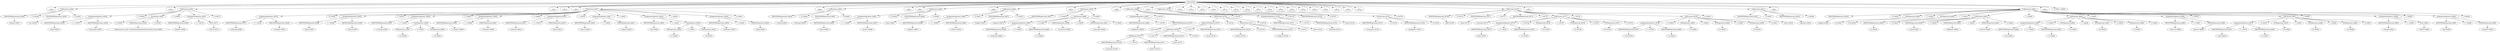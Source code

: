 digraph {

"Prog_64543"->"<
>64544";
"Prog_64543"->"CallFunction_64545";
"CallFunction_64545"->"IDENTIFIERExpression_64546";
"IDENTIFIERExpression_64546"->"<library>64547";
"CallFunction_64545"->"<(>64548";
"CallFunction_64545"->"IDENTIFIERExpression_64549";
"IDENTIFIERExpression_64549"->"<car>64550";
"CallFunction_64545"->"<)>64551";
"Prog_64543"->"<
>64552";
"Prog_64543"->"CallFunction_64553";
"CallFunction_64553"->"AssignmentOpetators_64554";
"AssignmentOpetators_64554"->"IDENTIFIERExpression_64555";
"IDENTIFIERExpression_64555"->"<data>64556";
"AssignmentOpetators_64554"->"<<->64557";
"AssignmentOpetators_64554"->"IDENTIFIERExpression_64558";
"IDENTIFIERExpression_64558"->"<read.table>64559";
"CallFunction_64553"->"<(>64560";
"CallFunction_64553"->"Parenthesis_64561";
"Parenthesis_64561"->"<(>64562";
"Parenthesis_64561"->"STRINGExpression_64563";
"STRINGExpression_64563"->"<http://www.uvm.edu/~dhowell/methods8/DataFiles//Tab14-3.dat>64564";
"Parenthesis_64561"->"<)>64565";
"CallFunction_64553"->"<,>64566";
"CallFunction_64553"->"AssignmentOpetators_64567";
"AssignmentOpetators_64567"->"IDENTIFIERExpression_64568";
"IDENTIFIERExpression_64568"->"<header>64569";
"AssignmentOpetators_64567"->"<=>64570";
"AssignmentOpetators_64567"->"TRUE_64571";
"TRUE_64571"->"<TRUE>64572";
"CallFunction_64553"->"<)>64573";
"Prog_64543"->"<
>64574";
"Prog_64543"->"<
>64575";
"Prog_64543"->"<
>64576";
"Prog_64543"->"CallFunction_64577";
"CallFunction_64577"->"AssignmentOpetators_64578";
"AssignmentOpetators_64578"->"IDENTIFIERExpression_64579";
"IDENTIFIERExpression_64579"->"<datLong>64580";
"AssignmentOpetators_64578"->"<<->64581";
"AssignmentOpetators_64578"->"IDENTIFIERExpression_64582";
"IDENTIFIERExpression_64582"->"<reshape>64583";
"CallFunction_64577"->"<(>64584";
"CallFunction_64577"->"AssignmentOpetators_64585";
"AssignmentOpetators_64585"->"IDENTIFIERExpression_64586";
"IDENTIFIERExpression_64586"->"<data>64587";
"AssignmentOpetators_64585"->"<=>64588";
"AssignmentOpetators_64585"->"IDENTIFIERExpression_64589";
"IDENTIFIERExpression_64589"->"<data>64590";
"CallFunction_64577"->"<,>64591";
"CallFunction_64577"->"AssignmentOpetators_64592";
"AssignmentOpetators_64592"->"IDENTIFIERExpression_64593";
"IDENTIFIERExpression_64593"->"<varying>64594";
"AssignmentOpetators_64592"->"<=>64595";
"AssignmentOpetators_64592"->"ColonOperator_64596";
"ColonOperator_64596"->"INTExpression_64597";
"INTExpression_64597"->"<2>64598";
"ColonOperator_64596"->"<:>64599";
"ColonOperator_64596"->"INTExpression_64600";
"INTExpression_64600"->"<6>64601";
"CallFunction_64577"->"<,>64602";
"CallFunction_64577"->"AssignmentOpetators_64603";
"AssignmentOpetators_64603"->"IDENTIFIERExpression_64604";
"IDENTIFIERExpression_64604"->"<v.names>64605";
"AssignmentOpetators_64603"->"<=>64606";
"AssignmentOpetators_64603"->"STRINGExpression_64607";
"STRINGExpression_64607"->"<outcome>64608";
"CallFunction_64577"->"<,>64609";
"CallFunction_64577"->"AssignmentOpetators_64610";
"AssignmentOpetators_64610"->"IDENTIFIERExpression_64611";
"IDENTIFIERExpression_64611"->"<timevar>64612";
"AssignmentOpetators_64610"->"<=>64613";
"AssignmentOpetators_64610"->"STRINGExpression_64614";
"STRINGExpression_64614"->"<time>64615";
"CallFunction_64577"->"<,>64616";
"CallFunction_64577"->"AssignmentOpetators_64617";
"AssignmentOpetators_64617"->"IDENTIFIERExpression_64618";
"IDENTIFIERExpression_64618"->"<idvar>64619";
"AssignmentOpetators_64617"->"<=>64620";
"AssignmentOpetators_64617"->"STRINGExpression_64621";
"STRINGExpression_64621"->"<subject>64622";
"CallFunction_64577"->"<,>64623";
"CallFunction_64577"->"AssignmentOpetators_64624";
"AssignmentOpetators_64624"->"IDENTIFIERExpression_64625";
"IDENTIFIERExpression_64625"->"<ids>64626";
"AssignmentOpetators_64624"->"<=>64627";
"AssignmentOpetators_64624"->"ColonOperator_64628";
"ColonOperator_64628"->"INTExpression_64629";
"INTExpression_64629"->"<1>64630";
"ColonOperator_64628"->"<:>64631";
"ColonOperator_64628"->"INTExpression_64632";
"INTExpression_64632"->"<9>64633";
"CallFunction_64577"->"<,>64634";
"CallFunction_64577"->"AssignmentOpetators_64635";
"AssignmentOpetators_64635"->"IDENTIFIERExpression_64636";
"IDENTIFIERExpression_64636"->"<direction>64637";
"AssignmentOpetators_64635"->"<=>64638";
"AssignmentOpetators_64635"->"STRINGExpression_64639";
"STRINGExpression_64639"->"<long>64640";
"CallFunction_64577"->"<)>64641";
"Prog_64543"->"<
>64642";
"Prog_64543"->"CallFunction_64643";
"CallFunction_64643"->"IDENTIFIERExpression_64644";
"IDENTIFIERExpression_64644"->"<attach>64645";
"CallFunction_64643"->"<(>64646";
"CallFunction_64643"->"IDENTIFIERExpression_64647";
"IDENTIFIERExpression_64647"->"<datLong>64648";
"CallFunction_64643"->"<)>64649";
"Prog_64543"->"<
>64650";
"Prog_64543"->"<
>64651";
"Prog_64543"->"CallFunction_64652";
"CallFunction_64652"->"AssignmentOpetators_64653";
"AssignmentOpetators_64653"->"IDENTIFIERExpression_64654";
"IDENTIFIERExpression_64654"->"<time>64655";
"AssignmentOpetators_64653"->"<<->64656";
"AssignmentOpetators_64653"->"IDENTIFIERExpression_64657";
"IDENTIFIERExpression_64657"->"<factor>64658";
"CallFunction_64652"->"<(>64659";
"CallFunction_64652"->"IDENTIFIERExpression_64660";
"IDENTIFIERExpression_64660"->"<time>64661";
"CallFunction_64652"->"<)>64662";
"Prog_64543"->"<
>64663";
"Prog_64543"->"CallFunction_64664";
"CallFunction_64664"->"AssignmentOpetators_64665";
"AssignmentOpetators_64665"->"IDENTIFIERExpression_64666";
"IDENTIFIERExpression_64666"->"<Subject>64667";
"AssignmentOpetators_64665"->"<<->64668";
"AssignmentOpetators_64665"->"IDENTIFIERExpression_64669";
"IDENTIFIERExpression_64669"->"<factor>64670";
"CallFunction_64664"->"<(>64671";
"CallFunction_64664"->"IDENTIFIERExpression_64672";
"IDENTIFIERExpression_64672"->"<Subject>64673";
"CallFunction_64664"->"<)>64674";
"Prog_64543"->"<
>64675";
"Prog_64543"->"CallFunction_64676";
"CallFunction_64676"->"IDENTIFIERExpression_64677";
"IDENTIFIERExpression_64677"->"<options>64678";
"CallFunction_64676"->"<(>64679";
"CallFunction_64676"->"CallFunction_64680";
"CallFunction_64680"->"AssignmentOpetators_64681";
"AssignmentOpetators_64681"->"IDENTIFIERExpression_64682";
"IDENTIFIERExpression_64682"->"<contrasts>64683";
"AssignmentOpetators_64681"->"<=>64684";
"AssignmentOpetators_64681"->"IDENTIFIERExpression_64685";
"IDENTIFIERExpression_64685"->"<c>64686";
"CallFunction_64680"->"<(>64687";
"CallFunction_64680"->"STRINGExpression_64688";
"STRINGExpression_64688"->"<contr.sum>64689";
"CallFunction_64680"->"<,>64690";
"CallFunction_64680"->"STRINGExpression_64691";
"STRINGExpression_64691"->"<contr.poly>64692";
"CallFunction_64680"->"<)>64693";
"CallFunction_64676"->"<)>64694";
"Prog_64543"->"<
>64695";
"Prog_64543"->"CallFunction_64696";
"CallFunction_64696"->"AssignmentOpetators_64697";
"AssignmentOpetators_64697"->"IDENTIFIERExpression_64698";
"IDENTIFIERExpression_64698"->"<modelAOV>64699";
"AssignmentOpetators_64697"->"<<->64700";
"AssignmentOpetators_64697"->"IDENTIFIERExpression_64701";
"IDENTIFIERExpression_64701"->"<aov>64702";
"CallFunction_64696"->"<(>64703";
"CallFunction_64696"->"CallFunction_64704";
"CallFunction_64704"->"MinusOrPlusBinary_64705";
"MinusOrPlusBinary_64705"->"CallFunction_64706";
"CallFunction_64706"->"TildeBinary_64707";
"TildeBinary_64707"->"IDENTIFIERExpression_64708";
"IDENTIFIERExpression_64708"->"<outcome>64709";
"TildeBinary_64707"->"<~>64710";
"TildeBinary_64707"->"IDENTIFIERExpression_64711";
"IDENTIFIERExpression_64711"->"<factor>64712";
"CallFunction_64706"->"<(>64713";
"CallFunction_64706"->"IDENTIFIERExpression_64714";
"IDENTIFIERExpression_64714"->"<time>64715";
"CallFunction_64706"->"<)>64716";
"MinusOrPlusBinary_64705"->"<+>64717";
"MinusOrPlusBinary_64705"->"IDENTIFIERExpression_64718";
"IDENTIFIERExpression_64718"->"<Error>64719";
"CallFunction_64704"->"<(>64720";
"CallFunction_64704"->"CallFunction_64721";
"CallFunction_64721"->"IDENTIFIERExpression_64722";
"IDENTIFIERExpression_64722"->"<factor>64723";
"CallFunction_64721"->"<(>64724";
"CallFunction_64721"->"IDENTIFIERExpression_64725";
"IDENTIFIERExpression_64725"->"<Subject>64726";
"CallFunction_64721"->"<)>64727";
"CallFunction_64704"->"<)>64728";
"CallFunction_64696"->"<,>64729";
"CallFunction_64696"->"AssignmentOpetators_64730";
"AssignmentOpetators_64730"->"IDENTIFIERExpression_64731";
"IDENTIFIERExpression_64731"->"<data>64732";
"AssignmentOpetators_64730"->"<=>64733";
"AssignmentOpetators_64730"->"IDENTIFIERExpression_64734";
"IDENTIFIERExpression_64734"->"<datLong>64735";
"CallFunction_64696"->"<)>64736";
"Prog_64543"->"<
>64737";
"Prog_64543"->"CallFunction_64738";
"CallFunction_64738"->"IDENTIFIERExpression_64739";
"IDENTIFIERExpression_64739"->"<print>64740";
"CallFunction_64738"->"<(>64741";
"CallFunction_64738"->"CallFunction_64742";
"CallFunction_64742"->"IDENTIFIERExpression_64743";
"IDENTIFIERExpression_64743"->"<summary>64744";
"CallFunction_64742"->"<(>64745";
"CallFunction_64742"->"IDENTIFIERExpression_64746";
"IDENTIFIERExpression_64746"->"<modelAOV>64747";
"CallFunction_64742"->"<)>64748";
"CallFunction_64738"->"<)>64749";
"Prog_64543"->"<
>64750";
"Prog_64543"->"<
>64751";
"Prog_64543"->"<
>64752";
"Prog_64543"->"<
>64753";
"Prog_64543"->"<
>64754";
"Prog_64543"->"<
>64755";
"Prog_64543"->"<
>64756";
"Prog_64543"->"<
>64757";
"Prog_64543"->"<
>64758";
"Prog_64543"->"<
>64759";
"Prog_64543"->"<
>64760";
"Prog_64543"->"<
>64761";
"Prog_64543"->"<
>64762";
"Prog_64543"->"<
>64763";
"Prog_64543"->"<
>64764";
"Prog_64543"->"<
>64765";
"Prog_64543"->"<
>64766";
"Prog_64543"->"CallFunction_64767";
"CallFunction_64767"->"IDENTIFIERExpression_64768";
"IDENTIFIERExpression_64768"->"<plot>64769";
"CallFunction_64767"->"<(>64770";
"CallFunction_64767"->"IDENTIFIERExpression_64771";
"IDENTIFIERExpression_64771"->"<time>64772";
"CallFunction_64767"->"<,>64773";
"CallFunction_64767"->"IDENTIFIERExpression_64774";
"IDENTIFIERExpression_64774"->"<outcome>64775";
"CallFunction_64767"->"<,>64776";
"CallFunction_64767"->"CallFunction_64777";
"CallFunction_64777"->"AssignmentOpetators_64778";
"AssignmentOpetators_64778"->"IDENTIFIERExpression_64779";
"IDENTIFIERExpression_64779"->"<pch>64780";
"AssignmentOpetators_64778"->"<=>64781";
"AssignmentOpetators_64778"->"IDENTIFIERExpression_64782";
"IDENTIFIERExpression_64782"->"<c>64783";
"CallFunction_64777"->"<(>64784";
"CallFunction_64777"->"INTExpression_64785";
"INTExpression_64785"->"<2>64786";
"CallFunction_64777"->"<,>64787";
"CallFunction_64777"->"INTExpression_64788";
"INTExpression_64788"->"<4>64789";
"CallFunction_64777"->"<,>64790";
"CallFunction_64777"->"INTExpression_64791";
"INTExpression_64791"->"<6>64792";
"CallFunction_64777"->"<)>64793";
"CallFunction_64767"->"<,>64794";
"CallFunction_64767"->"CallFunction_64795";
"CallFunction_64795"->"AssignmentOpetators_64796";
"AssignmentOpetators_64796"->"IDENTIFIERExpression_64797";
"IDENTIFIERExpression_64797"->"<col>64798";
"AssignmentOpetators_64796"->"<=>64799";
"AssignmentOpetators_64796"->"IDENTIFIERExpression_64800";
"IDENTIFIERExpression_64800"->"<c>64801";
"CallFunction_64795"->"<(>64802";
"CallFunction_64795"->"INTExpression_64803";
"INTExpression_64803"->"<3>64804";
"CallFunction_64795"->"<,>64805";
"CallFunction_64795"->"INTExpression_64806";
"INTExpression_64806"->"<4>64807";
"CallFunction_64795"->"<,>64808";
"CallFunction_64795"->"INTExpression_64809";
"INTExpression_64809"->"<6>64810";
"CallFunction_64795"->"<)>64811";
"CallFunction_64767"->"<)>64812";
"Prog_64543"->"<
>64813";
"Prog_64543"->"CallFunction_64814";
"CallFunction_64814"->"IDENTIFIERExpression_64815";
"IDENTIFIERExpression_64815"->"<lines>64816";
"CallFunction_64814"->"<(>64817";
"CallFunction_64814"->"IDENTIFIERExpression_64818";
"IDENTIFIERExpression_64818"->"<gmeans>64819";
"CallFunction_64814"->"<)>64820";
"Prog_64543"->"<
>64821";
"Prog_64543"->"CallFunction_64822";
"CallFunction_64822"->"IDENTIFIERExpression_64823";
"IDENTIFIERExpression_64823"->"<legend>64824";
"CallFunction_64822"->"<(>64825";
"CallFunction_64822"->"INTExpression_64826";
"INTExpression_64826"->"<4>64827";
"CallFunction_64822"->"<,>64828";
"CallFunction_64822"->"INTExpression_64829";
"INTExpression_64829"->"<30>64830";
"CallFunction_64822"->"<,>64831";
"CallFunction_64822"->"CallFunction_64832";
"CallFunction_64832"->"IDENTIFIERExpression_64833";
"IDENTIFIERExpression_64833"->"<c>64834";
"CallFunction_64832"->"<(>64835";
"CallFunction_64832"->"STRINGExpression_64836";
"STRINGExpression_64836"->"<same>64837";
"CallFunction_64832"->"<,>64838";
"CallFunction_64832"->"STRINGExpression_64839";
"STRINGExpression_64839"->"<different>64840";
"CallFunction_64832"->"<,>64841";
"CallFunction_64832"->"STRINGExpression_64842";
"STRINGExpression_64842"->"<control>64843";
"CallFunction_64832"->"<)>64844";
"CallFunction_64822"->"<,>64845";
"CallFunction_64822"->"CallFunction_64846";
"CallFunction_64846"->"AssignmentOpetators_64847";
"AssignmentOpetators_64847"->"IDENTIFIERExpression_64848";
"IDENTIFIERExpression_64848"->"<col>64849";
"AssignmentOpetators_64847"->"<=>64850";
"AssignmentOpetators_64847"->"IDENTIFIERExpression_64851";
"IDENTIFIERExpression_64851"->"<c>64852";
"CallFunction_64846"->"<(>64853";
"CallFunction_64846"->"INTExpression_64854";
"INTExpression_64854"->"<4>64855";
"CallFunction_64846"->"<,>64856";
"CallFunction_64846"->"INTExpression_64857";
"INTExpression_64857"->"<6>64858";
"CallFunction_64846"->"<,>64859";
"CallFunction_64846"->"INTExpression_64860";
"INTExpression_64860"->"<3>64861";
"CallFunction_64846"->"<)>64862";
"CallFunction_64822"->"<,>64863";
"CallFunction_64822"->"AssignmentOpetators_64864";
"AssignmentOpetators_64864"->"IDENTIFIERExpression_64865";
"IDENTIFIERExpression_64865"->"<text.col>64866";
"AssignmentOpetators_64864"->"<=>64867";
"AssignmentOpetators_64864"->"STRINGExpression_64868";
"STRINGExpression_64868"->"<green4>64869";
"CallFunction_64822"->"<,>64870";
"CallFunction_64822"->"CallFunction_64871";
"CallFunction_64871"->"AssignmentOpetators_64872";
"AssignmentOpetators_64872"->"IDENTIFIERExpression_64873";
"IDENTIFIERExpression_64873"->"<pch>64874";
"AssignmentOpetators_64872"->"<=>64875";
"AssignmentOpetators_64872"->"IDENTIFIERExpression_64876";
"IDENTIFIERExpression_64876"->"<c>64877";
"CallFunction_64871"->"<(>64878";
"CallFunction_64871"->"INTExpression_64879";
"INTExpression_64879"->"<4>64880";
"CallFunction_64871"->"<,>64881";
"CallFunction_64871"->"INTExpression_64882";
"INTExpression_64882"->"<6>64883";
"CallFunction_64871"->"<,>64884";
"CallFunction_64871"->"INTExpression_64885";
"INTExpression_64885"->"<2>64886";
"CallFunction_64871"->"<)>64887";
"CallFunction_64822"->"<,>64888";
"CallFunction_64822"->"AssignmentOpetators_64889";
"AssignmentOpetators_64889"->"IDENTIFIERExpression_64890";
"IDENTIFIERExpression_64890"->"<merge>64891";
"AssignmentOpetators_64889"->"<=>64892";
"AssignmentOpetators_64889"->"TRUE_64893";
"TRUE_64893"->"<TRUE>64894";
"CallFunction_64822"->"<,>64895";
"CallFunction_64822"->"AssignmentOpetators_64896";
"AssignmentOpetators_64896"->"IDENTIFIERExpression_64897";
"IDENTIFIERExpression_64897"->"<bg>64898";
"AssignmentOpetators_64896"->"<=>64899";
"AssignmentOpetators_64896"->"STRINGExpression_64900";
"STRINGExpression_64900"->"<'gray90'>64901";
"CallFunction_64822"->"<)>64902";
"Prog_64543"->"<
>64903";
"Prog_64543"->"<<EOF>>64904";
}
